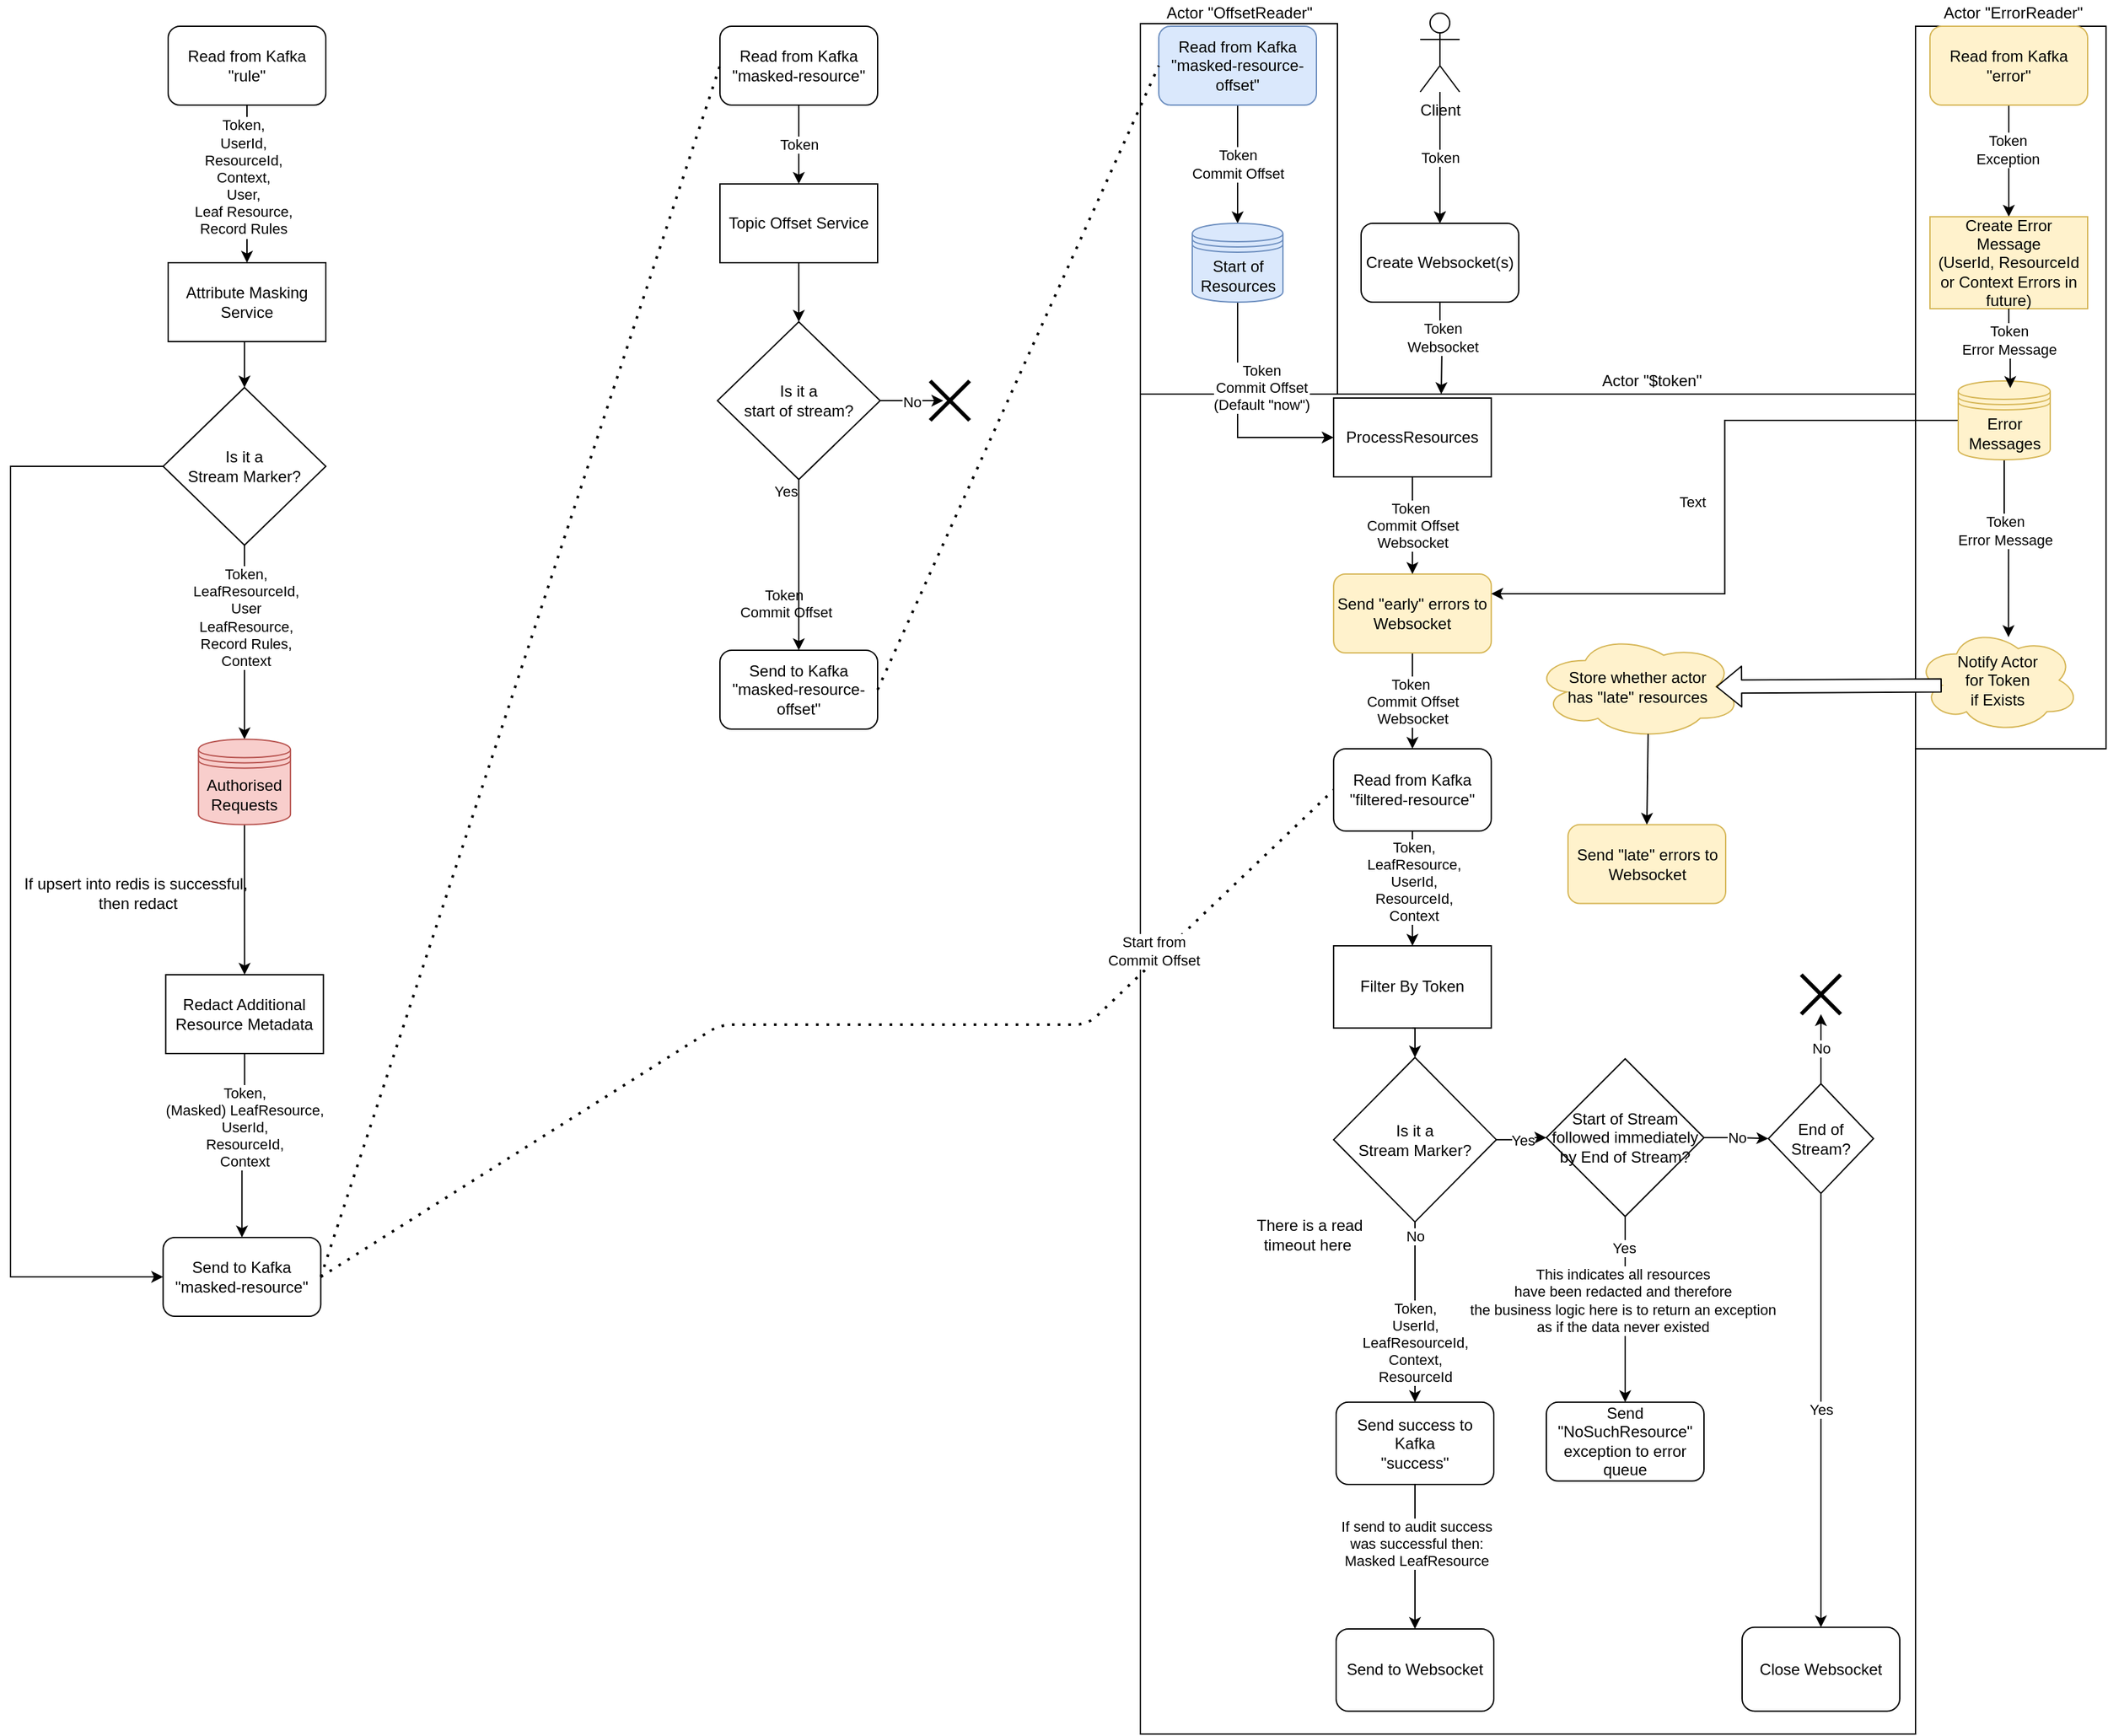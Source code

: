 <mxfile version="14.5.0" type="device"><diagram id="lWRe2f4_AiHqAnIAeXp1" name="Page-1"><mxGraphModel dx="2058" dy="762" grid="1" gridSize="10" guides="1" tooltips="1" connect="1" arrows="1" fold="1" page="0" pageScale="1" pageWidth="827" pageHeight="1169" math="0" shadow="0"><root><mxCell id="0"/><mxCell id="1" parent="0"/><mxCell id="x7cPvZ7KyVq9PWXrn66x-4" value="" style="rounded=0;whiteSpace=wrap;html=1;fillColor=none;" parent="1" vertex="1"><mxGeometry x="960" y="358" width="150" height="282" as="geometry"/></mxCell><mxCell id="x7cPvZ7KyVq9PWXrn66x-7" value="" style="rounded=0;whiteSpace=wrap;html=1;fillColor=none;" parent="1" vertex="1"><mxGeometry x="1550" y="360" width="145" height="550" as="geometry"/></mxCell><mxCell id="cmhVsMMkOoJrW_JN44RO-138" value="" style="rounded=0;whiteSpace=wrap;html=1;fillColor=none;" parent="1" vertex="1"><mxGeometry x="960" y="640" width="590" height="1020" as="geometry"/></mxCell><mxCell id="oZyTMZYtAXs1u3VE4Ej2-74" style="edgeStyle=orthogonalEdgeStyle;rounded=0;orthogonalLoop=1;jettySize=auto;html=1;exitX=0.5;exitY=1;exitDx=0;exitDy=0;entryX=0.5;entryY=0;entryDx=0;entryDy=0;" parent="1" source="oZyTMZYtAXs1u3VE4Ej2-63" target="oZyTMZYtAXs1u3VE4Ej2-73" edge="1"><mxGeometry relative="1" as="geometry"/></mxCell><mxCell id="oZyTMZYtAXs1u3VE4Ej2-63" value="Attribute Masking Service" style="rounded=0;whiteSpace=wrap;html=1;" parent="1" vertex="1"><mxGeometry x="220.0" y="540" width="120" height="60" as="geometry"/></mxCell><mxCell id="oZyTMZYtAXs1u3VE4Ej2-65" style="edgeStyle=orthogonalEdgeStyle;rounded=0;orthogonalLoop=1;jettySize=auto;html=1;exitX=0.5;exitY=1;exitDx=0;exitDy=0;entryX=0.5;entryY=0;entryDx=0;entryDy=0;" parent="1" source="oZyTMZYtAXs1u3VE4Ej2-64" target="oZyTMZYtAXs1u3VE4Ej2-63" edge="1"><mxGeometry relative="1" as="geometry"/></mxCell><mxCell id="emOmZ1jwaG1Uoyf71ebE-11" value="&lt;span style=&quot;font-family: &amp;#34;helvetica&amp;#34;&quot;&gt;Token,&lt;/span&gt;&lt;br style=&quot;font-family: &amp;#34;helvetica&amp;#34;&quot;&gt;&lt;span style=&quot;font-family: &amp;#34;helvetica&amp;#34;&quot;&gt;UserId,&lt;/span&gt;&lt;br style=&quot;font-family: &amp;#34;helvetica&amp;#34;&quot;&gt;&lt;span style=&quot;font-family: &amp;#34;helvetica&amp;#34;&quot;&gt;ResourceId,&lt;/span&gt;&lt;br style=&quot;font-family: &amp;#34;helvetica&amp;#34;&quot;&gt;&lt;span style=&quot;font-family: &amp;#34;helvetica&amp;#34;&quot;&gt;Context,&lt;/span&gt;&lt;br style=&quot;font-family: &amp;#34;helvetica&amp;#34;&quot;&gt;&lt;span style=&quot;font-family: &amp;#34;helvetica&amp;#34;&quot;&gt;User,&lt;/span&gt;&lt;br style=&quot;font-family: &amp;#34;helvetica&amp;#34;&quot;&gt;&lt;span style=&quot;font-family: &amp;#34;helvetica&amp;#34;&quot;&gt;Leaf Resource,&lt;br&gt;Record Rules&lt;br&gt;&lt;/span&gt;" style="edgeLabel;html=1;align=center;verticalAlign=middle;resizable=0;points=[];" parent="oZyTMZYtAXs1u3VE4Ej2-65" vertex="1" connectable="0"><mxGeometry x="-0.233" y="-3" relative="1" as="geometry"><mxPoint y="9" as="offset"/></mxGeometry></mxCell><mxCell id="oZyTMZYtAXs1u3VE4Ej2-64" value="&lt;div&gt;Read from Kafka&lt;/div&gt;&lt;div&gt;&quot;rule&quot;&lt;br&gt;&lt;/div&gt;" style="rounded=1;whiteSpace=wrap;html=1;" parent="1" vertex="1"><mxGeometry x="220" y="360" width="120" height="60" as="geometry"/></mxCell><mxCell id="cmhVsMMkOoJrW_JN44RO-5" style="edgeStyle=orthogonalEdgeStyle;rounded=0;orthogonalLoop=1;jettySize=auto;html=1;exitX=0;exitY=0.5;exitDx=0;exitDy=0;entryX=0;entryY=0.5;entryDx=0;entryDy=0;" parent="1" source="oZyTMZYtAXs1u3VE4Ej2-73" target="oZyTMZYtAXs1u3VE4Ej2-76" edge="1"><mxGeometry relative="1" as="geometry"><Array as="points"><mxPoint x="100" y="695"/><mxPoint x="100" y="1312"/></Array></mxGeometry></mxCell><mxCell id="cmhVsMMkOoJrW_JN44RO-6" style="edgeStyle=orthogonalEdgeStyle;rounded=0;orthogonalLoop=1;jettySize=auto;html=1;exitX=0.5;exitY=1;exitDx=0;exitDy=0;entryX=0.5;entryY=0;entryDx=0;entryDy=0;" parent="1" source="oZyTMZYtAXs1u3VE4Ej2-73" target="D1O1iKfWJfiET4YTJFRm-7" edge="1"><mxGeometry relative="1" as="geometry"/></mxCell><mxCell id="cmhVsMMkOoJrW_JN44RO-7" value="Token,&lt;br&gt;LeafResourceId,&lt;br&gt;User&lt;br&gt;LeafResource,&lt;br&gt;Record Rules,&lt;br&gt;Context" style="edgeLabel;html=1;align=center;verticalAlign=middle;resizable=0;points=[];" parent="cmhVsMMkOoJrW_JN44RO-6" vertex="1" connectable="0"><mxGeometry x="-0.256" y="1" relative="1" as="geometry"><mxPoint as="offset"/></mxGeometry></mxCell><mxCell id="oZyTMZYtAXs1u3VE4Ej2-73" value="Is it a &lt;br&gt;Stream Marker?" style="rhombus;whiteSpace=wrap;html=1;" parent="1" vertex="1"><mxGeometry x="216.17" y="635" width="123.83" height="120" as="geometry"/></mxCell><mxCell id="oZyTMZYtAXs1u3VE4Ej2-76" value="&lt;div&gt;Send to Kafka&lt;/div&gt;&lt;div&gt;&quot;masked-resource&quot;&lt;br&gt;&lt;/div&gt;" style="rounded=1;whiteSpace=wrap;html=1;" parent="1" vertex="1"><mxGeometry x="216.17" y="1282" width="120" height="60" as="geometry"/></mxCell><mxCell id="oZyTMZYtAXs1u3VE4Ej2-82" style="edgeStyle=orthogonalEdgeStyle;rounded=0;orthogonalLoop=1;jettySize=auto;html=1;exitX=0.5;exitY=1;exitDx=0;exitDy=0;entryX=0.5;entryY=0;entryDx=0;entryDy=0;" parent="1" source="oZyTMZYtAXs1u3VE4Ej2-80" target="oZyTMZYtAXs1u3VE4Ej2-76" edge="1"><mxGeometry relative="1" as="geometry"/></mxCell><mxCell id="emOmZ1jwaG1Uoyf71ebE-16" value="Token,&lt;br&gt;(Masked) LeafResource,&lt;br&gt;UserId,&lt;br&gt;ResourceId,&lt;br&gt;Context" style="edgeLabel;html=1;align=center;verticalAlign=middle;resizable=0;points=[];" parent="oZyTMZYtAXs1u3VE4Ej2-82" vertex="1" connectable="0"><mxGeometry x="-0.214" relative="1" as="geometry"><mxPoint as="offset"/></mxGeometry></mxCell><mxCell id="oZyTMZYtAXs1u3VE4Ej2-80" value="Redact Additional Resource Metadata" style="rounded=0;whiteSpace=wrap;html=1;" parent="1" vertex="1"><mxGeometry x="218.17" y="1082" width="120" height="60" as="geometry"/></mxCell><mxCell id="oZyTMZYtAXs1u3VE4Ej2-90" value="Token" style="edgeStyle=orthogonalEdgeStyle;rounded=0;orthogonalLoop=1;jettySize=auto;html=1;exitX=0.5;exitY=1;exitDx=0;exitDy=0;" parent="1" source="oZyTMZYtAXs1u3VE4Ej2-86" target="oZyTMZYtAXs1u3VE4Ej2-89" edge="1"><mxGeometry relative="1" as="geometry"/></mxCell><mxCell id="oZyTMZYtAXs1u3VE4Ej2-86" value="&lt;div&gt;Read from Kafka&lt;/div&gt;&lt;div&gt;&quot;masked-resource&quot;&lt;br&gt;&lt;/div&gt;" style="rounded=1;whiteSpace=wrap;html=1;" parent="1" vertex="1"><mxGeometry x="640" y="360" width="120" height="60" as="geometry"/></mxCell><mxCell id="oZyTMZYtAXs1u3VE4Ej2-87" value="" style="endArrow=none;dashed=1;html=1;dashPattern=1 3;strokeWidth=2;exitX=1;exitY=0.5;exitDx=0;exitDy=0;entryX=0;entryY=0.5;entryDx=0;entryDy=0;" parent="1" source="oZyTMZYtAXs1u3VE4Ej2-76" target="oZyTMZYtAXs1u3VE4Ej2-86" edge="1"><mxGeometry width="50" height="50" relative="1" as="geometry"><mxPoint x="410.0" y="1050" as="sourcePoint"/><mxPoint x="786.16" y="230" as="targetPoint"/></mxGeometry></mxCell><mxCell id="oZyTMZYtAXs1u3VE4Ej2-92" style="edgeStyle=orthogonalEdgeStyle;rounded=0;orthogonalLoop=1;jettySize=auto;html=1;exitX=0.5;exitY=1;exitDx=0;exitDy=0;entryX=0.5;entryY=0;entryDx=0;entryDy=0;" parent="1" source="oZyTMZYtAXs1u3VE4Ej2-89" target="oZyTMZYtAXs1u3VE4Ej2-91" edge="1"><mxGeometry relative="1" as="geometry"/></mxCell><mxCell id="oZyTMZYtAXs1u3VE4Ej2-89" value="Topic Offset Service" style="rounded=0;whiteSpace=wrap;html=1;" parent="1" vertex="1"><mxGeometry x="640" y="480" width="120" height="60" as="geometry"/></mxCell><mxCell id="IkWYzytS9ajepoEVK5wf-5" value="No" style="edgeStyle=orthogonalEdgeStyle;rounded=0;orthogonalLoop=1;jettySize=auto;html=1;exitX=1;exitY=0.5;exitDx=0;exitDy=0;entryX=0.333;entryY=0.4;entryDx=0;entryDy=0;entryPerimeter=0;" parent="1" source="oZyTMZYtAXs1u3VE4Ej2-91" edge="1"><mxGeometry relative="1" as="geometry"><mxPoint x="809.99" y="645" as="targetPoint"/></mxGeometry></mxCell><mxCell id="oZyTMZYtAXs1u3VE4Ej2-91" value="Is it a &lt;br&gt;start of stream?" style="rhombus;whiteSpace=wrap;html=1;" parent="1" vertex="1"><mxGeometry x="638.09" y="585" width="123.83" height="120" as="geometry"/></mxCell><mxCell id="oZyTMZYtAXs1u3VE4Ej2-95" value="&lt;div&gt;Send to Kafka&lt;/div&gt;&lt;div&gt;&quot;masked-resource-offset&quot;&lt;br&gt;&lt;/div&gt;" style="rounded=1;whiteSpace=wrap;html=1;" parent="1" vertex="1"><mxGeometry x="640" y="835" width="120" height="60" as="geometry"/></mxCell><mxCell id="oZyTMZYtAXs1u3VE4Ej2-100" value="&lt;br&gt;&lt;br&gt;" style="edgeStyle=orthogonalEdgeStyle;rounded=0;orthogonalLoop=1;jettySize=auto;html=1;exitX=0.5;exitY=1;exitDx=0;exitDy=0;" parent="1" source="oZyTMZYtAXs1u3VE4Ej2-91" target="oZyTMZYtAXs1u3VE4Ej2-95" edge="1"><mxGeometry relative="1" as="geometry"><mxPoint x="700" y="880" as="targetPoint"/><mxPoint x="700" y="840" as="sourcePoint"/></mxGeometry></mxCell><mxCell id="oZyTMZYtAXs1u3VE4Ej2-102" value="Yes&lt;br&gt;&lt;br&gt;&lt;br&gt;&lt;br&gt;&lt;br&gt;&lt;br&gt;Token&amp;nbsp;&lt;br&gt;Commit Offset" style="edgeLabel;html=1;align=center;verticalAlign=middle;resizable=0;points=[];labelBackgroundColor=none;" parent="oZyTMZYtAXs1u3VE4Ej2-100" vertex="1" connectable="0"><mxGeometry x="-0.289" y="1" relative="1" as="geometry"><mxPoint x="-11" y="9" as="offset"/></mxGeometry></mxCell><mxCell id="oZyTMZYtAXs1u3VE4Ej2-110" value="Token&lt;br&gt;Commit Offset" style="edgeStyle=orthogonalEdgeStyle;rounded=0;orthogonalLoop=1;jettySize=auto;html=1;exitX=0.5;exitY=1;exitDx=0;exitDy=0;entryX=0.5;entryY=0;entryDx=0;entryDy=0;" parent="1" source="oZyTMZYtAXs1u3VE4Ej2-107" target="g_IIWOk1Ig6kXhPIuZ29-36" edge="1"><mxGeometry relative="1" as="geometry"><mxPoint x="1034" y="510" as="targetPoint"/></mxGeometry></mxCell><mxCell id="oZyTMZYtAXs1u3VE4Ej2-107" value="&lt;div&gt;Read from Kafka&lt;/div&gt;&lt;div&gt;&quot;masked-resource-offset&quot;&lt;br&gt;&lt;/div&gt;" style="rounded=1;whiteSpace=wrap;html=1;fillColor=#dae8fc;strokeColor=#6c8ebf;" parent="1" vertex="1"><mxGeometry x="974" y="360" width="120" height="60" as="geometry"/></mxCell><mxCell id="oZyTMZYtAXs1u3VE4Ej2-108" value="" style="endArrow=none;dashed=1;html=1;dashPattern=1 3;strokeWidth=2;exitX=1;exitY=0.5;exitDx=0;exitDy=0;entryX=0;entryY=0.5;entryDx=0;entryDy=0;" parent="1" source="oZyTMZYtAXs1u3VE4Ej2-95" target="oZyTMZYtAXs1u3VE4Ej2-107" edge="1"><mxGeometry width="50" height="50" relative="1" as="geometry"><mxPoint x="590" y="840" as="sourcePoint"/><mxPoint x="640" y="790" as="targetPoint"/></mxGeometry></mxCell><mxCell id="oZyTMZYtAXs1u3VE4Ej2-118" value="" style="endArrow=none;dashed=1;html=1;dashPattern=1 3;strokeWidth=2;exitX=1;exitY=0.5;exitDx=0;exitDy=0;entryX=0;entryY=0.5;entryDx=0;entryDy=0;" parent="1" source="oZyTMZYtAXs1u3VE4Ej2-76" target="oZyTMZYtAXs1u3VE4Ej2-114" edge="1"><mxGeometry width="50" height="50" relative="1" as="geometry"><mxPoint x="590" y="840" as="sourcePoint"/><mxPoint x="640" y="790" as="targetPoint"/><Array as="points"><mxPoint x="640" y="1120"/><mxPoint x="920" y="1120"/></Array></mxGeometry></mxCell><mxCell id="emOmZ1jwaG1Uoyf71ebE-19" value="&lt;div&gt;Start from &lt;br&gt;&lt;/div&gt;&lt;div&gt;Commit Offset&lt;/div&gt;" style="edgeLabel;html=1;align=center;verticalAlign=middle;resizable=0;points=[];" parent="oZyTMZYtAXs1u3VE4Ej2-118" vertex="1" connectable="0"><mxGeometry x="0.858" y="3" relative="1" as="geometry"><mxPoint x="-89.38" y="80.33" as="offset"/></mxGeometry></mxCell><mxCell id="cmhVsMMkOoJrW_JN44RO-4" style="edgeStyle=orthogonalEdgeStyle;rounded=0;orthogonalLoop=1;jettySize=auto;html=1;exitX=0.5;exitY=1;exitDx=0;exitDy=0;entryX=0.5;entryY=0;entryDx=0;entryDy=0;" parent="1" source="D1O1iKfWJfiET4YTJFRm-7" target="oZyTMZYtAXs1u3VE4Ej2-80" edge="1"><mxGeometry relative="1" as="geometry"/></mxCell><mxCell id="D1O1iKfWJfiET4YTJFRm-7" value="Authorised Requests" style="shape=datastore;whiteSpace=wrap;html=1;fillColor=#f8cecc;strokeColor=#b85450;" parent="1" vertex="1"><mxGeometry x="243.09" y="902.78" width="70" height="65" as="geometry"/></mxCell><mxCell id="oZyTMZYtAXs1u3VE4Ej2-114" value="&lt;div&gt;Read from Kafka&lt;/div&gt;&lt;div&gt;&quot;filtered-resource&quot;&lt;br&gt;&lt;/div&gt;" style="rounded=1;whiteSpace=wrap;html=1;" parent="1" vertex="1"><mxGeometry x="1107.09" y="910.001" width="120" height="62.586" as="geometry"/></mxCell><mxCell id="oZyTMZYtAXs1u3VE4Ej2-127" value="Send to Websocket" style="rounded=1;whiteSpace=wrap;html=1;" parent="1" vertex="1"><mxGeometry x="1109" y="1580.004" width="120" height="62.586" as="geometry"/></mxCell><mxCell id="cmhVsMMkOoJrW_JN44RO-20" value="No" style="edgeStyle=orthogonalEdgeStyle;rounded=0;orthogonalLoop=1;jettySize=auto;html=1;" parent="1" source="oZyTMZYtAXs1u3VE4Ej2-129" target="cmhVsMMkOoJrW_JN44RO-22" edge="1"><mxGeometry relative="1" as="geometry"><mxPoint x="1409" y="1207" as="targetPoint"/></mxGeometry></mxCell><mxCell id="oZyTMZYtAXs1u3VE4Ej2-129" value="End of Stream?" style="rhombus;whiteSpace=wrap;html=1;" parent="1" vertex="1"><mxGeometry x="1438" y="1164.998" width="80" height="83.448" as="geometry"/></mxCell><mxCell id="IkWYzytS9ajepoEVK5wf-3" value="&lt;span style=&quot;color: rgb(0 , 0 , 0) ; font-family: &amp;#34;helvetica&amp;#34; ; font-size: 11px ; font-style: normal ; font-weight: 400 ; letter-spacing: normal ; text-align: center ; text-indent: 0px ; text-transform: none ; word-spacing: 0px ; background-color: rgb(255 , 255 , 255) ; display: inline ; float: none&quot;&gt;Token,&lt;/span&gt;&lt;br style=&quot;color: rgb(0 , 0 , 0) ; font-family: &amp;#34;helvetica&amp;#34; ; font-size: 11px ; font-style: normal ; font-weight: 400 ; letter-spacing: normal ; text-align: center ; text-indent: 0px ; text-transform: none ; word-spacing: 0px&quot;&gt;&lt;span style=&quot;color: rgb(0 , 0 , 0) ; font-family: &amp;#34;helvetica&amp;#34; ; font-size: 11px ; font-style: normal ; font-weight: 400 ; letter-spacing: normal ; text-align: center ; text-indent: 0px ; text-transform: none ; word-spacing: 0px ; background-color: rgb(255 , 255 , 255) ; display: inline ; float: none&quot;&gt;UserId,&lt;/span&gt;&lt;br style=&quot;color: rgb(0 , 0 , 0) ; font-family: &amp;#34;helvetica&amp;#34; ; font-size: 11px ; font-style: normal ; font-weight: 400 ; letter-spacing: normal ; text-align: center ; text-indent: 0px ; text-transform: none ; word-spacing: 0px&quot;&gt;&lt;span style=&quot;color: rgb(0 , 0 , 0) ; font-family: &amp;#34;helvetica&amp;#34; ; font-size: 11px ; font-style: normal ; font-weight: 400 ; letter-spacing: normal ; text-align: center ; text-indent: 0px ; text-transform: none ; word-spacing: 0px ; background-color: rgb(255 , 255 , 255) ; display: inline ; float: none&quot;&gt;LeafResourceId,&lt;/span&gt;&lt;br style=&quot;color: rgb(0 , 0 , 0) ; font-family: &amp;#34;helvetica&amp;#34; ; font-size: 11px ; font-style: normal ; font-weight: 400 ; letter-spacing: normal ; text-align: center ; text-indent: 0px ; text-transform: none ; word-spacing: 0px&quot;&gt;&lt;span style=&quot;color: rgb(0 , 0 , 0) ; font-family: &amp;#34;helvetica&amp;#34; ; font-size: 11px ; font-style: normal ; font-weight: 400 ; letter-spacing: normal ; text-align: center ; text-indent: 0px ; text-transform: none ; word-spacing: 0px ; background-color: rgb(255 , 255 , 255) ; display: inline ; float: none&quot;&gt;Context,&lt;/span&gt;&lt;br style=&quot;color: rgb(0 , 0 , 0) ; font-family: &amp;#34;helvetica&amp;#34; ; font-size: 11px ; font-style: normal ; font-weight: 400 ; letter-spacing: normal ; text-align: center ; text-indent: 0px ; text-transform: none ; word-spacing: 0px&quot;&gt;&lt;span style=&quot;color: rgb(0 , 0 , 0) ; font-family: &amp;#34;helvetica&amp;#34; ; font-size: 11px ; font-style: normal ; font-weight: 400 ; letter-spacing: normal ; text-align: center ; text-indent: 0px ; text-transform: none ; word-spacing: 0px ; background-color: rgb(255 , 255 , 255) ; display: inline ; float: none&quot;&gt;ResourceId&lt;/span&gt;" style="edgeStyle=orthogonalEdgeStyle;rounded=0;orthogonalLoop=1;jettySize=auto;html=1;exitX=0.5;exitY=1;exitDx=0;exitDy=0;entryX=0.5;entryY=0;entryDx=0;entryDy=0;" parent="1" source="emOmZ1jwaG1Uoyf71ebE-24" target="emOmZ1jwaG1Uoyf71ebE-62" edge="1"><mxGeometry x="0.333" relative="1" as="geometry"><mxPoint as="offset"/></mxGeometry></mxCell><mxCell id="IkWYzytS9ajepoEVK5wf-4" value="No" style="edgeLabel;html=1;align=center;verticalAlign=middle;resizable=0;points=[];" parent="IkWYzytS9ajepoEVK5wf-3" vertex="1" connectable="0"><mxGeometry x="0.001" y="58" relative="1" as="geometry"><mxPoint x="-58" y="-58" as="offset"/></mxGeometry></mxCell><mxCell id="emOmZ1jwaG1Uoyf71ebE-24" value="Is it a &lt;br&gt;Stream Marker?" style="rhombus;whiteSpace=wrap;html=1;" parent="1" vertex="1"><mxGeometry x="1107.09" y="1144.996" width="123.83" height="125.172" as="geometry"/></mxCell><mxCell id="emOmZ1jwaG1Uoyf71ebE-49" value="Filter By Token" style="rounded=0;whiteSpace=wrap;html=1;" parent="1" vertex="1"><mxGeometry x="1107.09" y="1059.997" width="120" height="62.586" as="geometry"/></mxCell><mxCell id="emOmZ1jwaG1Uoyf71ebE-70" style="edgeStyle=orthogonalEdgeStyle;rounded=0;orthogonalLoop=1;jettySize=auto;html=1;exitX=0.5;exitY=1;exitDx=0;exitDy=0;entryX=0.5;entryY=0;entryDx=0;entryDy=0;" parent="1" source="oZyTMZYtAXs1u3VE4Ej2-114" target="emOmZ1jwaG1Uoyf71ebE-49" edge="1"><mxGeometry relative="1" as="geometry"/></mxCell><mxCell id="gfwqF6UXDy7_Kqg5VhS5-1" value="Token,&lt;br&gt;LeafResource,&lt;br&gt;UserId,&lt;br&gt;ResourceId,&lt;br&gt;Context" style="edgeLabel;html=1;align=center;verticalAlign=middle;resizable=0;points=[];" parent="emOmZ1jwaG1Uoyf71ebE-70" vertex="1" connectable="0"><mxGeometry x="-0.251" y="1" relative="1" as="geometry"><mxPoint y="6" as="offset"/></mxGeometry></mxCell><mxCell id="oZyTMZYtAXs1u3VE4Ej2-121" style="edgeStyle=orthogonalEdgeStyle;rounded=0;orthogonalLoop=1;jettySize=auto;html=1;exitX=0.5;exitY=1;exitDx=0;exitDy=0;entryX=0.5;entryY=0;entryDx=0;entryDy=0;" parent="1" source="emOmZ1jwaG1Uoyf71ebE-49" target="emOmZ1jwaG1Uoyf71ebE-24" edge="1"><mxGeometry relative="1" as="geometry"><mxPoint x="1169" y="1190.177" as="targetPoint"/></mxGeometry></mxCell><mxCell id="IkWYzytS9ajepoEVK5wf-1" style="edgeStyle=orthogonalEdgeStyle;rounded=0;orthogonalLoop=1;jettySize=auto;html=1;exitX=0.5;exitY=1;exitDx=0;exitDy=0;entryX=0.5;entryY=0;entryDx=0;entryDy=0;" parent="1" source="emOmZ1jwaG1Uoyf71ebE-62" target="oZyTMZYtAXs1u3VE4Ej2-127" edge="1"><mxGeometry relative="1" as="geometry"/></mxCell><mxCell id="IkWYzytS9ajepoEVK5wf-2" value="If send to audit success&lt;br&gt;was successful then:&lt;br&gt;Masked LeafResource" style="edgeLabel;html=1;align=center;verticalAlign=middle;resizable=0;points=[];" parent="IkWYzytS9ajepoEVK5wf-1" vertex="1" connectable="0"><mxGeometry x="-0.19" y="1" relative="1" as="geometry"><mxPoint as="offset"/></mxGeometry></mxCell><mxCell id="emOmZ1jwaG1Uoyf71ebE-62" value="&lt;div&gt;Send success to Kafka&lt;/div&gt;&lt;div&gt;&quot;success&quot;&lt;br&gt;&lt;/div&gt;" style="rounded=1;whiteSpace=wrap;html=1;" parent="1" vertex="1"><mxGeometry x="1109" y="1407.414" width="120" height="62.586" as="geometry"/></mxCell><mxCell id="kTTsFp3Jz2rjrWR4pOHb-7" value="There is a read timeout here&amp;nbsp;" style="text;html=1;strokeColor=none;fillColor=none;align=center;verticalAlign=middle;whiteSpace=wrap;rounded=0;" parent="1" vertex="1"><mxGeometry x="1039" y="1269.567" width="100" height="20.862" as="geometry"/></mxCell><mxCell id="cmhVsMMkOoJrW_JN44RO-8" value="If upsert into redis is successful,&lt;br&gt;&amp;nbsp;then redact" style="text;html=1;align=center;verticalAlign=middle;resizable=0;points=[];autosize=1;" parent="1" vertex="1"><mxGeometry x="100" y="1005" width="190" height="30" as="geometry"/></mxCell><mxCell id="cmhVsMMkOoJrW_JN44RO-11" value="Close Websocket" style="rounded=1;whiteSpace=wrap;html=1;" parent="1" vertex="1"><mxGeometry x="1418" y="1578.8" width="120" height="63.79" as="geometry"/></mxCell><mxCell id="g_IIWOk1Ig6kXhPIuZ29-21" style="edgeStyle=orthogonalEdgeStyle;rounded=0;orthogonalLoop=1;jettySize=auto;html=1;" parent="1" source="cmhVsMMkOoJrW_JN44RO-14" edge="1"><mxGeometry relative="1" as="geometry"><mxPoint x="1189.01" y="640" as="targetPoint"/></mxGeometry></mxCell><mxCell id="g_IIWOk1Ig6kXhPIuZ29-22" value="&lt;div&gt;Token&lt;/div&gt;&lt;div&gt;Websocket&lt;/div&gt;" style="edgeLabel;html=1;align=center;verticalAlign=middle;resizable=0;points=[];" parent="g_IIWOk1Ig6kXhPIuZ29-21" vertex="1" connectable="0"><mxGeometry x="0.028" y="14" relative="1" as="geometry"><mxPoint x="-14" y="-9" as="offset"/></mxGeometry></mxCell><mxCell id="cmhVsMMkOoJrW_JN44RO-14" value="Create Websocket(s)" style="rounded=1;whiteSpace=wrap;html=1;" parent="1" vertex="1"><mxGeometry x="1128" y="510" width="120" height="60" as="geometry"/></mxCell><mxCell id="cmhVsMMkOoJrW_JN44RO-22" value="" style="shape=umlDestroy;whiteSpace=wrap;html=1;strokeWidth=3;" parent="1" vertex="1"><mxGeometry x="1463" y="1082.0" width="30" height="30" as="geometry"/></mxCell><mxCell id="g_IIWOk1Ig6kXhPIuZ29-5" style="edgeStyle=orthogonalEdgeStyle;rounded=0;orthogonalLoop=1;jettySize=auto;html=1;exitX=0.5;exitY=1;exitDx=0;exitDy=0;" parent="1" source="cmhVsMMkOoJrW_JN44RO-24" target="g_IIWOk1Ig6kXhPIuZ29-2" edge="1"><mxGeometry relative="1" as="geometry"/></mxCell><mxCell id="g_IIWOk1Ig6kXhPIuZ29-15" value="&lt;div&gt;Token&lt;/div&gt;&lt;div&gt;Exception&lt;br&gt;&lt;/div&gt;" style="edgeLabel;html=1;align=center;verticalAlign=middle;resizable=0;points=[];" parent="g_IIWOk1Ig6kXhPIuZ29-5" vertex="1" connectable="0"><mxGeometry x="-0.206" y="-1" relative="1" as="geometry"><mxPoint as="offset"/></mxGeometry></mxCell><mxCell id="cmhVsMMkOoJrW_JN44RO-24" value="Read from Kafka&lt;br&gt;&quot;error&quot;" style="rounded=1;whiteSpace=wrap;html=1;fillColor=#fff2cc;strokeColor=#d6b656;" parent="1" vertex="1"><mxGeometry x="1561" y="360" width="120" height="60" as="geometry"/></mxCell><mxCell id="g_IIWOk1Ig6kXhPIuZ29-19" value="" style="edgeStyle=orthogonalEdgeStyle;rounded=0;orthogonalLoop=1;jettySize=auto;html=1;entryX=0.5;entryY=1;entryDx=0;entryDy=0;startArrow=classic;startFill=1;endArrow=none;endFill=0;exitX=0;exitY=0.5;exitDx=0;exitDy=0;" parent="1" source="cmhVsMMkOoJrW_JN44RO-120" target="g_IIWOk1Ig6kXhPIuZ29-36" edge="1"><mxGeometry relative="1" as="geometry"><mxPoint x="1050.76" y="591.68" as="targetPoint"/><Array as="points"/></mxGeometry></mxCell><mxCell id="g_IIWOk1Ig6kXhPIuZ29-20" value="&lt;div&gt;Token&lt;/div&gt;&lt;div&gt;Commit Offset&lt;/div&gt;&lt;div&gt;(Default &quot;now&quot;)&lt;br&gt;&lt;/div&gt;" style="edgeLabel;html=1;align=center;verticalAlign=middle;resizable=0;points=[];" parent="g_IIWOk1Ig6kXhPIuZ29-19" vertex="1" connectable="0"><mxGeometry x="-0.14" y="-24" relative="1" as="geometry"><mxPoint x="-6.09" y="-36" as="offset"/></mxGeometry></mxCell><mxCell id="xWOup6esi6yUNyMtKGpP-14" value="" style="edgeStyle=orthogonalEdgeStyle;rounded=0;orthogonalLoop=1;jettySize=auto;html=1;" parent="1" source="cmhVsMMkOoJrW_JN44RO-116" target="cmhVsMMkOoJrW_JN44RO-14" edge="1"><mxGeometry relative="1" as="geometry"/></mxCell><mxCell id="cmhVsMMkOoJrW_JN44RO-116" value="Client" style="shape=umlActor;verticalLabelPosition=bottom;verticalAlign=top;html=1;outlineConnect=0;" parent="1" vertex="1"><mxGeometry x="1173" y="350" width="30" height="60" as="geometry"/></mxCell><mxCell id="cmhVsMMkOoJrW_JN44RO-125" value="Token&amp;nbsp;&lt;br&gt;&lt;div&gt;Commit Offset&lt;/div&gt;&lt;div&gt;Websocket&lt;br&gt;&lt;/div&gt;" style="edgeStyle=orthogonalEdgeStyle;rounded=0;orthogonalLoop=1;jettySize=auto;html=1;exitX=0.5;exitY=1;exitDx=0;exitDy=0;" parent="1" source="g_IIWOk1Ig6kXhPIuZ29-24" target="oZyTMZYtAXs1u3VE4Ej2-114" edge="1"><mxGeometry relative="1" as="geometry"/></mxCell><mxCell id="cmhVsMMkOoJrW_JN44RO-120" value="ProcessResources&lt;span style=&quot;color: rgba(0 , 0 , 0 , 0) ; font-family: monospace ; font-size: 0px&quot;&gt;%3CmxGraphModel%3E%3Croot%3E%3CmxCell%20id%3D%220%22%2F%3E%3CmxCell%20id%3D%221%22%20parent%3D%220%22%2F%3E%3CmxCell%20id%3D%222%22%20value%3D%22Start%20of%20Resources%22%20style%3D%22shape%3Dcylinder2%3BwhiteSpace%3Dwrap%3Bhtml%3D1%3BboundedLbl%3D1%3BbackgroundOutline%3D1%3Bsize%3D15%3B%22%20vertex%3D%221%22%20parent%3D%221%22%3E%3CmxGeometry%20x%3D%221100%22%20y%3D%22510%22%20width%3D%2280%22%20height%3D%2280%22%20as%3D%22geometry%22%2F%3E%3C%2FmxCell%3E%3C%2Froot%3E%3C%2FmxGraphModel%3E&lt;/span&gt;" style="whiteSpace=wrap;html=1;" parent="1" vertex="1"><mxGeometry x="1107.09" y="643" width="120" height="60" as="geometry"/></mxCell><mxCell id="g_IIWOk1Ig6kXhPIuZ29-2" value="Create Error Message&lt;br&gt;(UserId, ResourceId or Context Errors in future)" style="rounded=0;whiteSpace=wrap;html=1;fillColor=#fff2cc;strokeColor=#d6b656;" parent="1" vertex="1"><mxGeometry x="1561" y="505" width="120" height="70" as="geometry"/></mxCell><mxCell id="g_IIWOk1Ig6kXhPIuZ29-14" value="&lt;div&gt;Token&lt;br&gt;&lt;/div&gt;" style="edgeStyle=orthogonalEdgeStyle;rounded=0;orthogonalLoop=1;jettySize=auto;html=1;entryX=0.5;entryY=0;entryDx=0;entryDy=0;" parent="1" source="cmhVsMMkOoJrW_JN44RO-116" target="cmhVsMMkOoJrW_JN44RO-14" edge="1"><mxGeometry relative="1" as="geometry"><mxPoint x="1127.04" y="480.0" as="targetPoint"/><mxPoint x="1152" y="391" as="sourcePoint"/></mxGeometry></mxCell><mxCell id="g_IIWOk1Ig6kXhPIuZ29-24" value="Send &quot;early&quot; errors to Websocket" style="rounded=1;whiteSpace=wrap;html=1;fillColor=#fff2cc;strokeColor=#d6b656;" parent="1" vertex="1"><mxGeometry x="1107.09" y="777" width="120" height="60" as="geometry"/></mxCell><mxCell id="g_IIWOk1Ig6kXhPIuZ29-25" value="Token&amp;nbsp;&lt;br&gt;&lt;div&gt;Commit Offset&lt;/div&gt;&lt;div&gt;Websocket&lt;br&gt;&lt;/div&gt;" style="edgeStyle=orthogonalEdgeStyle;rounded=0;orthogonalLoop=1;jettySize=auto;html=1;exitX=0.5;exitY=1;exitDx=0;exitDy=0;" parent="1" source="cmhVsMMkOoJrW_JN44RO-120" target="g_IIWOk1Ig6kXhPIuZ29-24" edge="1"><mxGeometry relative="1" as="geometry"><mxPoint x="1166.09" y="695" as="sourcePoint"/><mxPoint x="1168.069" y="910.001" as="targetPoint"/></mxGeometry></mxCell><mxCell id="g_IIWOk1Ig6kXhPIuZ29-30" value="Yes" style="edgeStyle=orthogonalEdgeStyle;rounded=0;orthogonalLoop=1;jettySize=auto;html=1;exitX=0.5;exitY=1;exitDx=0;exitDy=0;" parent="1" source="oZyTMZYtAXs1u3VE4Ej2-129" target="cmhVsMMkOoJrW_JN44RO-11" edge="1"><mxGeometry relative="1" as="geometry"><mxPoint x="1410" y="1326" as="targetPoint"/><mxPoint x="1410" y="1248.447" as="sourcePoint"/></mxGeometry></mxCell><mxCell id="g_IIWOk1Ig6kXhPIuZ29-36" value="&lt;div&gt;Start of Resources&lt;/div&gt;" style="shape=datastore;whiteSpace=wrap;html=1;rounded=1;fillColor=#dae8fc;strokeColor=#6c8ebf;" parent="1" vertex="1"><mxGeometry x="999.5" y="510" width="69" height="60" as="geometry"/></mxCell><mxCell id="g_IIWOk1Ig6kXhPIuZ29-41" value="&lt;div&gt;Notify Actor&lt;/div&gt;&lt;div&gt;for Token&lt;/div&gt;&lt;div&gt;if Exists&lt;br&gt;&lt;/div&gt;" style="ellipse;shape=cloud;whiteSpace=wrap;html=1;rounded=1;fillColor=#fff2cc;strokeColor=#d6b656;" parent="1" vertex="1"><mxGeometry x="1550" y="817.78" width="125" height="80" as="geometry"/></mxCell><mxCell id="g_IIWOk1Ig6kXhPIuZ29-42" style="edgeStyle=orthogonalEdgeStyle;rounded=0;orthogonalLoop=1;jettySize=auto;html=1;exitX=0.5;exitY=1;exitDx=0;exitDy=0;entryX=0.566;entryY=0.09;entryDx=0;entryDy=0;entryPerimeter=0;" parent="1" source="g_IIWOk1Ig6kXhPIuZ29-37" target="g_IIWOk1Ig6kXhPIuZ29-41" edge="1"><mxGeometry relative="1" as="geometry"><mxPoint x="1621" y="575" as="sourcePoint"/><mxPoint x="1619" y="640" as="targetPoint"/></mxGeometry></mxCell><mxCell id="g_IIWOk1Ig6kXhPIuZ29-43" value="&lt;div&gt;Token&lt;/div&gt;&lt;div&gt;Error Message&lt;br&gt;&lt;/div&gt;" style="edgeLabel;html=1;align=center;verticalAlign=middle;resizable=0;points=[];" parent="g_IIWOk1Ig6kXhPIuZ29-42" vertex="1" connectable="0"><mxGeometry x="-0.225" relative="1" as="geometry"><mxPoint as="offset"/></mxGeometry></mxCell><mxCell id="g_IIWOk1Ig6kXhPIuZ29-46" value="&lt;div&gt;Store whether actor&lt;/div&gt;&lt;div&gt; has &quot;late&quot; resources&lt;/div&gt;" style="ellipse;shape=cloud;whiteSpace=wrap;html=1;fillColor=#fff2cc;strokeColor=#d6b656;" parent="1" vertex="1"><mxGeometry x="1259" y="822.78" width="159" height="80" as="geometry"/></mxCell><mxCell id="IkWYzytS9ajepoEVK5wf-6" value="" style="shape=umlDestroy;whiteSpace=wrap;html=1;strokeWidth=3;" parent="1" vertex="1"><mxGeometry x="800" y="630" width="30" height="30" as="geometry"/></mxCell><mxCell id="7i572pAZbQ2XW9lVeh9M-3" style="edgeStyle=orthogonalEdgeStyle;rounded=0;orthogonalLoop=1;jettySize=auto;html=1;exitX=0;exitY=0.5;exitDx=0;exitDy=0;entryX=1;entryY=0.25;entryDx=0;entryDy=0;" parent="1" source="g_IIWOk1Ig6kXhPIuZ29-37" target="g_IIWOk1Ig6kXhPIuZ29-24" edge="1"><mxGeometry relative="1" as="geometry"/></mxCell><mxCell id="x7cPvZ7KyVq9PWXrn66x-10" value="Text" style="edgeLabel;html=1;align=center;verticalAlign=middle;resizable=0;points=[];" parent="7i572pAZbQ2XW9lVeh9M-3" vertex="1" connectable="0"><mxGeometry x="-0.292" y="31" relative="1" as="geometry"><mxPoint x="-30" y="31" as="offset"/></mxGeometry></mxCell><mxCell id="g_IIWOk1Ig6kXhPIuZ29-37" value="Error Messages" style="shape=datastore;whiteSpace=wrap;html=1;rounded=1;fillColor=#fff2cc;strokeColor=#d6b656;" parent="1" vertex="1"><mxGeometry x="1582.5" y="630" width="70" height="60" as="geometry"/></mxCell><mxCell id="7i572pAZbQ2XW9lVeh9M-1" style="edgeStyle=orthogonalEdgeStyle;rounded=0;orthogonalLoop=1;jettySize=auto;html=1;exitX=0.5;exitY=1;exitDx=0;exitDy=0;entryX=0.566;entryY=0.09;entryDx=0;entryDy=0;entryPerimeter=0;" parent="1" source="g_IIWOk1Ig6kXhPIuZ29-2" target="g_IIWOk1Ig6kXhPIuZ29-37" edge="1"><mxGeometry relative="1" as="geometry"><mxPoint x="1621" y="575" as="sourcePoint"/><mxPoint x="1621.75" y="732.2" as="targetPoint"/></mxGeometry></mxCell><mxCell id="7i572pAZbQ2XW9lVeh9M-2" value="&lt;div&gt;Token&lt;/div&gt;&lt;div&gt;Error Message&lt;br&gt;&lt;/div&gt;" style="edgeLabel;html=1;align=center;verticalAlign=middle;resizable=0;points=[];" parent="7i572pAZbQ2XW9lVeh9M-1" vertex="1" connectable="0"><mxGeometry x="-0.225" relative="1" as="geometry"><mxPoint as="offset"/></mxGeometry></mxCell><mxCell id="x7cPvZ7KyVq9PWXrn66x-3" value="Actor &quot;$token&quot;" style="text;html=1;strokeColor=none;fillColor=none;align=center;verticalAlign=middle;whiteSpace=wrap;rounded=0;" parent="1" vertex="1"><mxGeometry x="1279" y="620" width="141" height="20" as="geometry"/></mxCell><mxCell id="x7cPvZ7KyVq9PWXrn66x-8" value="Actor &quot;ErrorReader&quot;" style="text;html=1;strokeColor=none;fillColor=none;align=center;verticalAlign=middle;whiteSpace=wrap;rounded=0;" parent="1" vertex="1"><mxGeometry x="1554" y="340" width="141" height="20" as="geometry"/></mxCell><mxCell id="x7cPvZ7KyVq9PWXrn66x-9" value="Actor &quot;OffsetReader&quot;" style="text;html=1;strokeColor=none;fillColor=none;align=center;verticalAlign=middle;whiteSpace=wrap;rounded=0;" parent="1" vertex="1"><mxGeometry x="964.5" y="340" width="141" height="20" as="geometry"/></mxCell><mxCell id="JZ2ZjCXjTkXJx2LxnmrT-1" value="&lt;div&gt;Send &quot;late&quot; errors to Websocket&lt;br&gt;&lt;/div&gt;" style="rounded=1;whiteSpace=wrap;html=1;fillColor=#fff2cc;strokeColor=#d6b656;" parent="1" vertex="1"><mxGeometry x="1285.5" y="967.78" width="120" height="60" as="geometry"/></mxCell><mxCell id="JZ2ZjCXjTkXJx2LxnmrT-2" value="" style="shape=flexArrow;endArrow=classic;html=1;entryX=0.875;entryY=0.5;entryDx=0;entryDy=0;entryPerimeter=0;fillColor=#ffffff;exitX=0.16;exitY=0.55;exitDx=0;exitDy=0;exitPerimeter=0;" parent="1" source="g_IIWOk1Ig6kXhPIuZ29-41" target="g_IIWOk1Ig6kXhPIuZ29-46" edge="1"><mxGeometry width="50" height="50" relative="1" as="geometry"><mxPoint x="1171.88" y="610" as="sourcePoint"/><mxPoint x="1450.005" y="862.78" as="targetPoint"/></mxGeometry></mxCell><mxCell id="JZ2ZjCXjTkXJx2LxnmrT-3" value="" style="endArrow=classic;html=1;fillColor=#ffffff;exitX=0.55;exitY=0.95;exitDx=0;exitDy=0;exitPerimeter=0;entryX=0.5;entryY=0;entryDx=0;entryDy=0;" parent="1" source="g_IIWOk1Ig6kXhPIuZ29-46" target="JZ2ZjCXjTkXJx2LxnmrT-1" edge="1"><mxGeometry width="50" height="50" relative="1" as="geometry"><mxPoint x="1240" y="820" as="sourcePoint"/><mxPoint x="1290" y="770" as="targetPoint"/></mxGeometry></mxCell><mxCell id="9kO03R4j-o2qnML7SaOm-6" value="No" style="edgeStyle=orthogonalEdgeStyle;rounded=0;orthogonalLoop=1;jettySize=auto;html=1;exitX=1;exitY=0.5;exitDx=0;exitDy=0;entryX=0;entryY=0.5;entryDx=0;entryDy=0;" parent="1" source="9kO03R4j-o2qnML7SaOm-1" target="oZyTMZYtAXs1u3VE4Ej2-129" edge="1"><mxGeometry relative="1" as="geometry"><Array as="points"><mxPoint x="1414" y="1206"/></Array></mxGeometry></mxCell><mxCell id="9kO03R4j-o2qnML7SaOm-9" style="edgeStyle=orthogonalEdgeStyle;rounded=0;orthogonalLoop=1;jettySize=auto;html=1;exitX=0.5;exitY=1;exitDx=0;exitDy=0;entryX=0.5;entryY=0;entryDx=0;entryDy=0;" parent="1" source="9kO03R4j-o2qnML7SaOm-1" target="9kO03R4j-o2qnML7SaOm-8" edge="1"><mxGeometry relative="1" as="geometry"><Array as="points"><mxPoint x="1329" y="1330"/><mxPoint x="1329" y="1330"/></Array></mxGeometry></mxCell><mxCell id="9kO03R4j-o2qnML7SaOm-10" value="Yes" style="edgeLabel;html=1;align=center;verticalAlign=middle;resizable=0;points=[];" parent="9kO03R4j-o2qnML7SaOm-9" vertex="1" connectable="0"><mxGeometry x="-0.095" y="-4" relative="1" as="geometry"><mxPoint x="3" y="-40" as="offset"/></mxGeometry></mxCell><mxCell id="9kO03R4j-o2qnML7SaOm-11" value="This indicates all resources&lt;br&gt;have been redacted and therefore&lt;br&gt;the business logic here is to return an exception&lt;br&gt;as if the data never existed" style="edgeLabel;html=1;align=center;verticalAlign=middle;resizable=0;points=[];" parent="9kO03R4j-o2qnML7SaOm-9" vertex="1" connectable="0"><mxGeometry x="-0.661" y="-2" relative="1" as="geometry"><mxPoint y="40" as="offset"/></mxGeometry></mxCell><mxCell id="9kO03R4j-o2qnML7SaOm-1" value="Start of Stream followed immediately by End of Stream?" style="rhombus;whiteSpace=wrap;html=1;" parent="1" vertex="1"><mxGeometry x="1269" y="1146" width="120" height="120" as="geometry"/></mxCell><mxCell id="9kO03R4j-o2qnML7SaOm-2" value="Yes" style="edgeStyle=orthogonalEdgeStyle;rounded=0;orthogonalLoop=1;jettySize=auto;html=1;entryX=0;entryY=0.5;entryDx=0;entryDy=0;" parent="1" source="emOmZ1jwaG1Uoyf71ebE-24" target="9kO03R4j-o2qnML7SaOm-1" edge="1"><mxGeometry relative="1" as="geometry"><mxPoint x="1230.903" y="1207.6" as="sourcePoint"/><mxPoint x="1370" y="1206.722" as="targetPoint"/></mxGeometry></mxCell><mxCell id="9kO03R4j-o2qnML7SaOm-8" value="Send &quot;NoSuchResource&quot; exception to error queue" style="rounded=1;whiteSpace=wrap;html=1;" parent="1" vertex="1"><mxGeometry x="1269" y="1407.41" width="120" height="60" as="geometry"/></mxCell></root></mxGraphModel></diagram></mxfile>